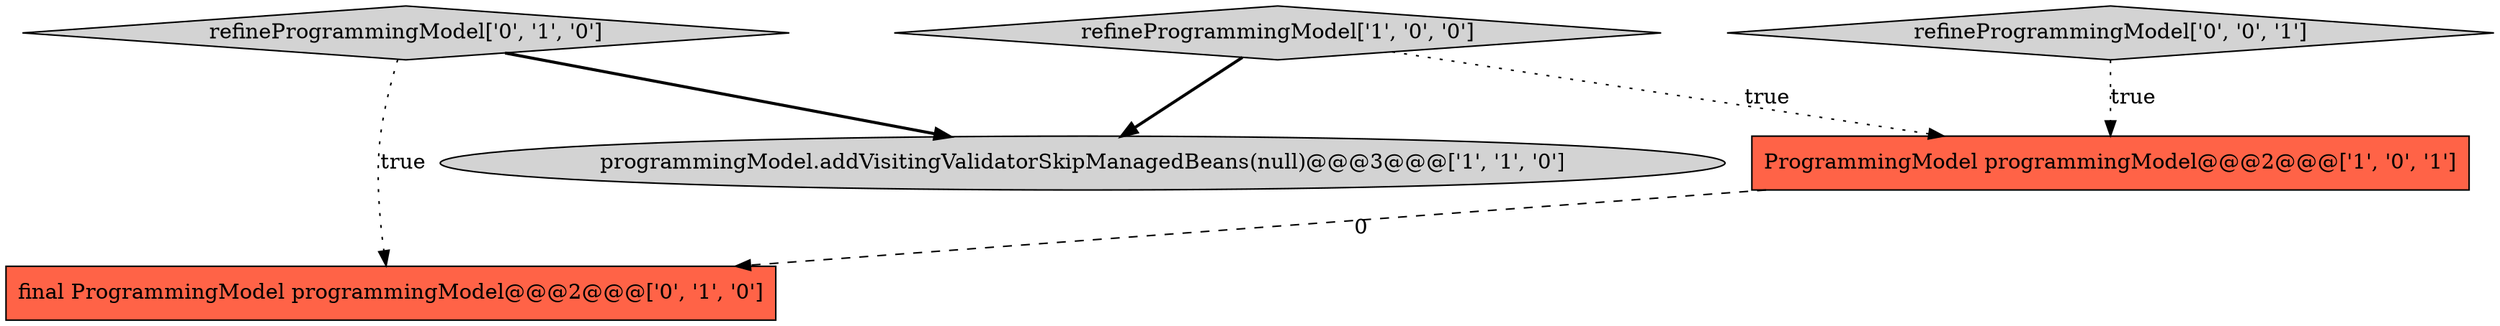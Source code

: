 digraph {
4 [style = filled, label = "refineProgrammingModel['0', '1', '0']", fillcolor = lightgray, shape = diamond image = "AAA0AAABBB2BBB"];
2 [style = filled, label = "programmingModel.addVisitingValidatorSkipManagedBeans(null)@@@3@@@['1', '1', '0']", fillcolor = lightgray, shape = ellipse image = "AAA0AAABBB1BBB"];
3 [style = filled, label = "final ProgrammingModel programmingModel@@@2@@@['0', '1', '0']", fillcolor = tomato, shape = box image = "AAA1AAABBB2BBB"];
5 [style = filled, label = "refineProgrammingModel['0', '0', '1']", fillcolor = lightgray, shape = diamond image = "AAA0AAABBB3BBB"];
0 [style = filled, label = "ProgrammingModel programmingModel@@@2@@@['1', '0', '1']", fillcolor = tomato, shape = box image = "AAA0AAABBB1BBB"];
1 [style = filled, label = "refineProgrammingModel['1', '0', '0']", fillcolor = lightgray, shape = diamond image = "AAA0AAABBB1BBB"];
5->0 [style = dotted, label="true"];
0->3 [style = dashed, label="0"];
4->3 [style = dotted, label="true"];
1->2 [style = bold, label=""];
1->0 [style = dotted, label="true"];
4->2 [style = bold, label=""];
}
